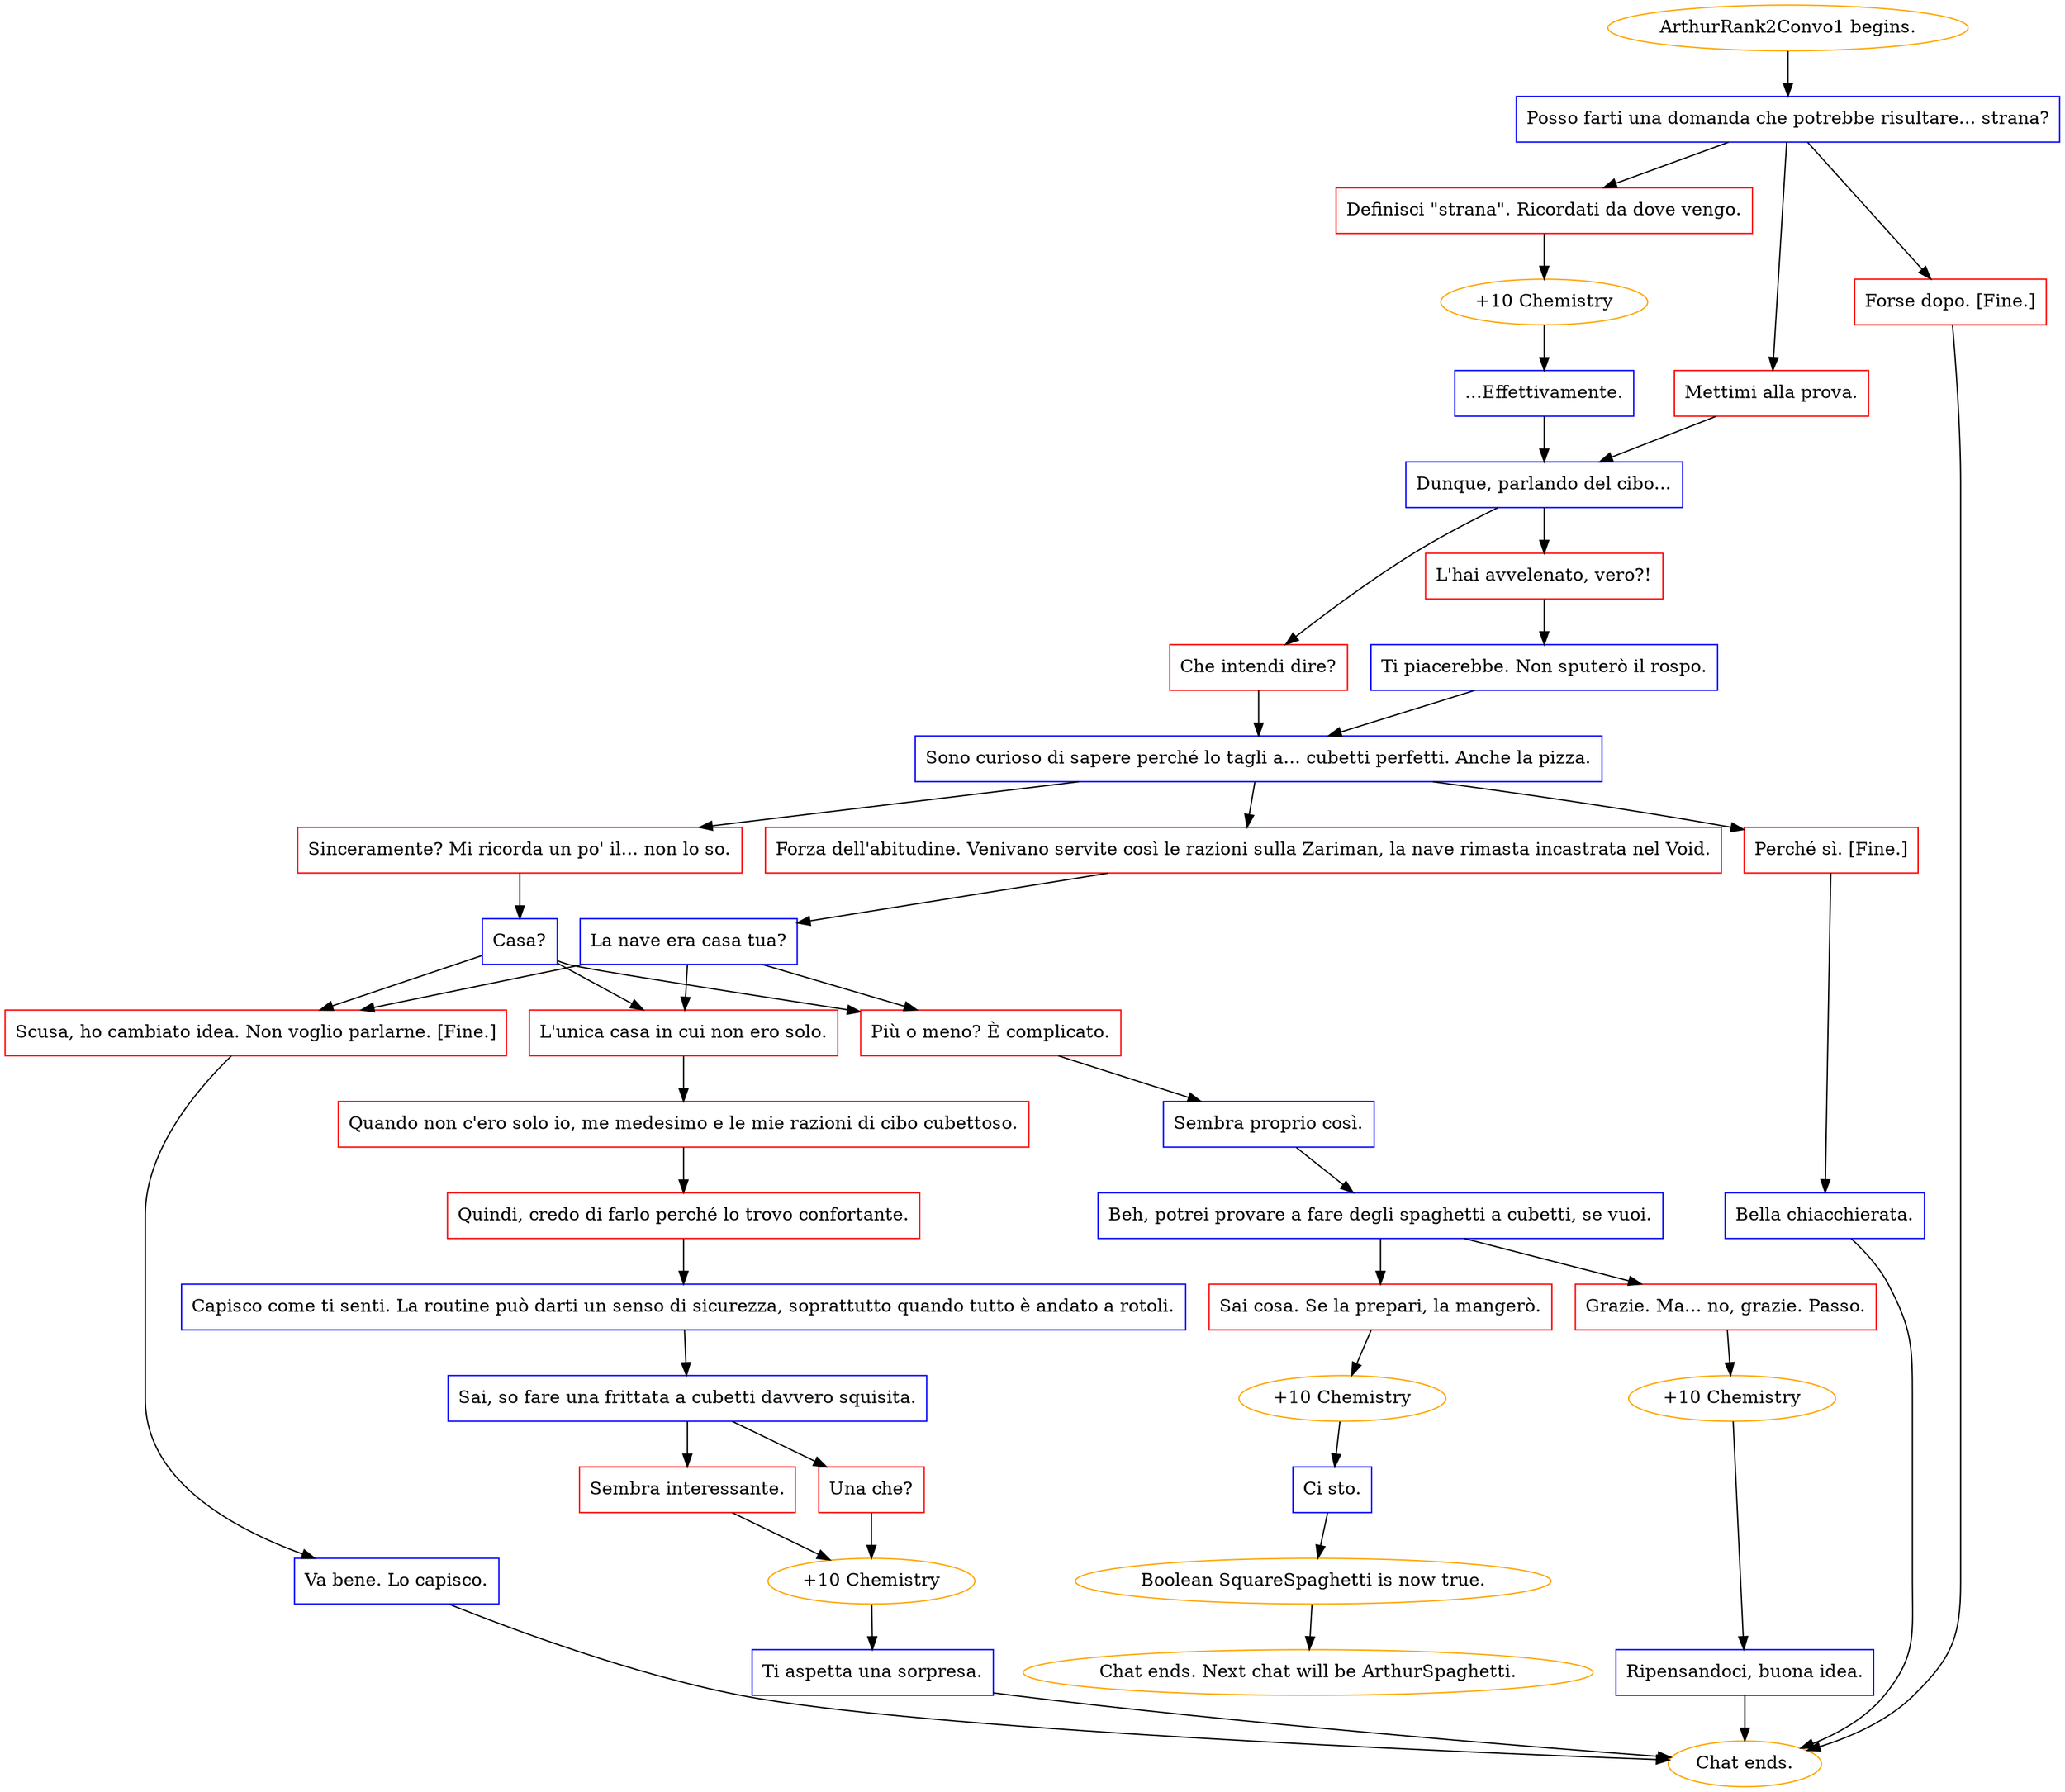 digraph {
	"ArthurRank2Convo1 begins." [color=orange];
		"ArthurRank2Convo1 begins." -> j2904422188;
	j2904422188 [label="Posso farti una domanda che potrebbe risultare... strana?",shape=box,color=blue];
		j2904422188 -> j3494543854;
		j2904422188 -> j1010116613;
		j2904422188 -> j2565918638;
	j3494543854 [label="Definisci \"strana\". Ricordati da dove vengo.",shape=box,color=red];
		j3494543854 -> j3992448692;
	j1010116613 [label="Mettimi alla prova.",shape=box,color=red];
		j1010116613 -> j3444578832;
	j2565918638 [label="Forse dopo. [Fine.]",shape=box,color=red];
		j2565918638 -> "Chat ends.";
	j3992448692 [label="+10 Chemistry",color=orange];
		j3992448692 -> j253329660;
	j3444578832 [label="Dunque, parlando del cibo...",shape=box,color=blue];
		j3444578832 -> j1248702016;
		j3444578832 -> j415880372;
	"Chat ends." [color=orange];
	j253329660 [label="...Effettivamente.",shape=box,color=blue];
		j253329660 -> j3444578832;
	j1248702016 [label="L'hai avvelenato, vero?!",shape=box,color=red];
		j1248702016 -> j4066586047;
	j415880372 [label="Che intendi dire?",shape=box,color=red];
		j415880372 -> j707483730;
	j4066586047 [label="Ti piacerebbe. Non sputerò il rospo.",shape=box,color=blue];
		j4066586047 -> j707483730;
	j707483730 [label="Sono curioso di sapere perché lo tagli a... cubetti perfetti. Anche la pizza.",shape=box,color=blue];
		j707483730 -> j2729783956;
		j707483730 -> j234807904;
		j707483730 -> j2452439871;
	j2729783956 [label="Sinceramente? Mi ricorda un po' il... non lo so.",shape=box,color=red];
		j2729783956 -> j3255636870;
	j234807904 [label="Forza dell'abitudine. Venivano servite così le razioni sulla Zariman, la nave rimasta incastrata nel Void.",shape=box,color=red];
		j234807904 -> j2413665068;
	j2452439871 [label="Perché sì. [Fine.]",shape=box,color=red];
		j2452439871 -> j414447567;
	j3255636870 [label="Casa?",shape=box,color=blue];
		j3255636870 -> j362270971;
		j3255636870 -> j1473515637;
		j3255636870 -> j3464029559;
	j2413665068 [label="La nave era casa tua?",shape=box,color=blue];
		j2413665068 -> j362270971;
		j2413665068 -> j1473515637;
		j2413665068 -> j3464029559;
	j414447567 [label="Bella chiacchierata.",shape=box,color=blue];
		j414447567 -> "Chat ends.";
	j362270971 [label="Più o meno? È complicato.",shape=box,color=red];
		j362270971 -> j2920144752;
	j1473515637 [label="L'unica casa in cui non ero solo.",shape=box,color=red];
		j1473515637 -> j4080151452;
	j3464029559 [label="Scusa, ho cambiato idea. Non voglio parlarne. [Fine.]",shape=box,color=red];
		j3464029559 -> j4270088123;
	j2920144752 [label="Sembra proprio così.",shape=box,color=blue];
		j2920144752 -> j1881880679;
	j4080151452 [label="Quando non c'ero solo io, me medesimo e le mie razioni di cibo cubettoso.",shape=box,color=red];
		j4080151452 -> j1219142901;
	j4270088123 [label="Va bene. Lo capisco.",shape=box,color=blue];
		j4270088123 -> "Chat ends.";
	j1881880679 [label="Beh, potrei provare a fare degli spaghetti a cubetti, se vuoi.",shape=box,color=blue];
		j1881880679 -> j1714692596;
		j1881880679 -> j4020136955;
	j1219142901 [label="Quindi, credo di farlo perché lo trovo confortante.",shape=box,color=red];
		j1219142901 -> j2383362520;
	j1714692596 [label="Sai cosa. Se la prepari, la mangerò.",shape=box,color=red];
		j1714692596 -> j2123225932;
	j4020136955 [label="Grazie. Ma... no, grazie. Passo.",shape=box,color=red];
		j4020136955 -> j1859881968;
	j2383362520 [label="Capisco come ti senti. La routine può darti un senso di sicurezza, soprattutto quando tutto è andato a rotoli.",shape=box,color=blue];
		j2383362520 -> j421844741;
	j2123225932 [label="+10 Chemistry",color=orange];
		j2123225932 -> j2708649578;
	j1859881968 [label="+10 Chemistry",color=orange];
		j1859881968 -> j681656745;
	j421844741 [label="Sai, so fare una frittata a cubetti davvero squisita.",shape=box,color=blue];
		j421844741 -> j292220805;
		j421844741 -> j2214640333;
	j2708649578 [label="Ci sto.",shape=box,color=blue];
		j2708649578 -> j259992425;
	j681656745 [label="Ripensandoci, buona idea.",shape=box,color=blue];
		j681656745 -> "Chat ends.";
	j292220805 [label="Sembra interessante.",shape=box,color=red];
		j292220805 -> j1282613660;
	j2214640333 [label="Una che?",shape=box,color=red];
		j2214640333 -> j1282613660;
	j259992425 [label="Boolean SquareSpaghetti is now true.",color=orange];
		j259992425 -> "Chat ends. Next chat will be ArthurSpaghetti.";
	j1282613660 [label="+10 Chemistry",color=orange];
		j1282613660 -> j2826338841;
	"Chat ends. Next chat will be ArthurSpaghetti." [color=orange];
	j2826338841 [label="Ti aspetta una sorpresa.",shape=box,color=blue];
		j2826338841 -> "Chat ends.";
}